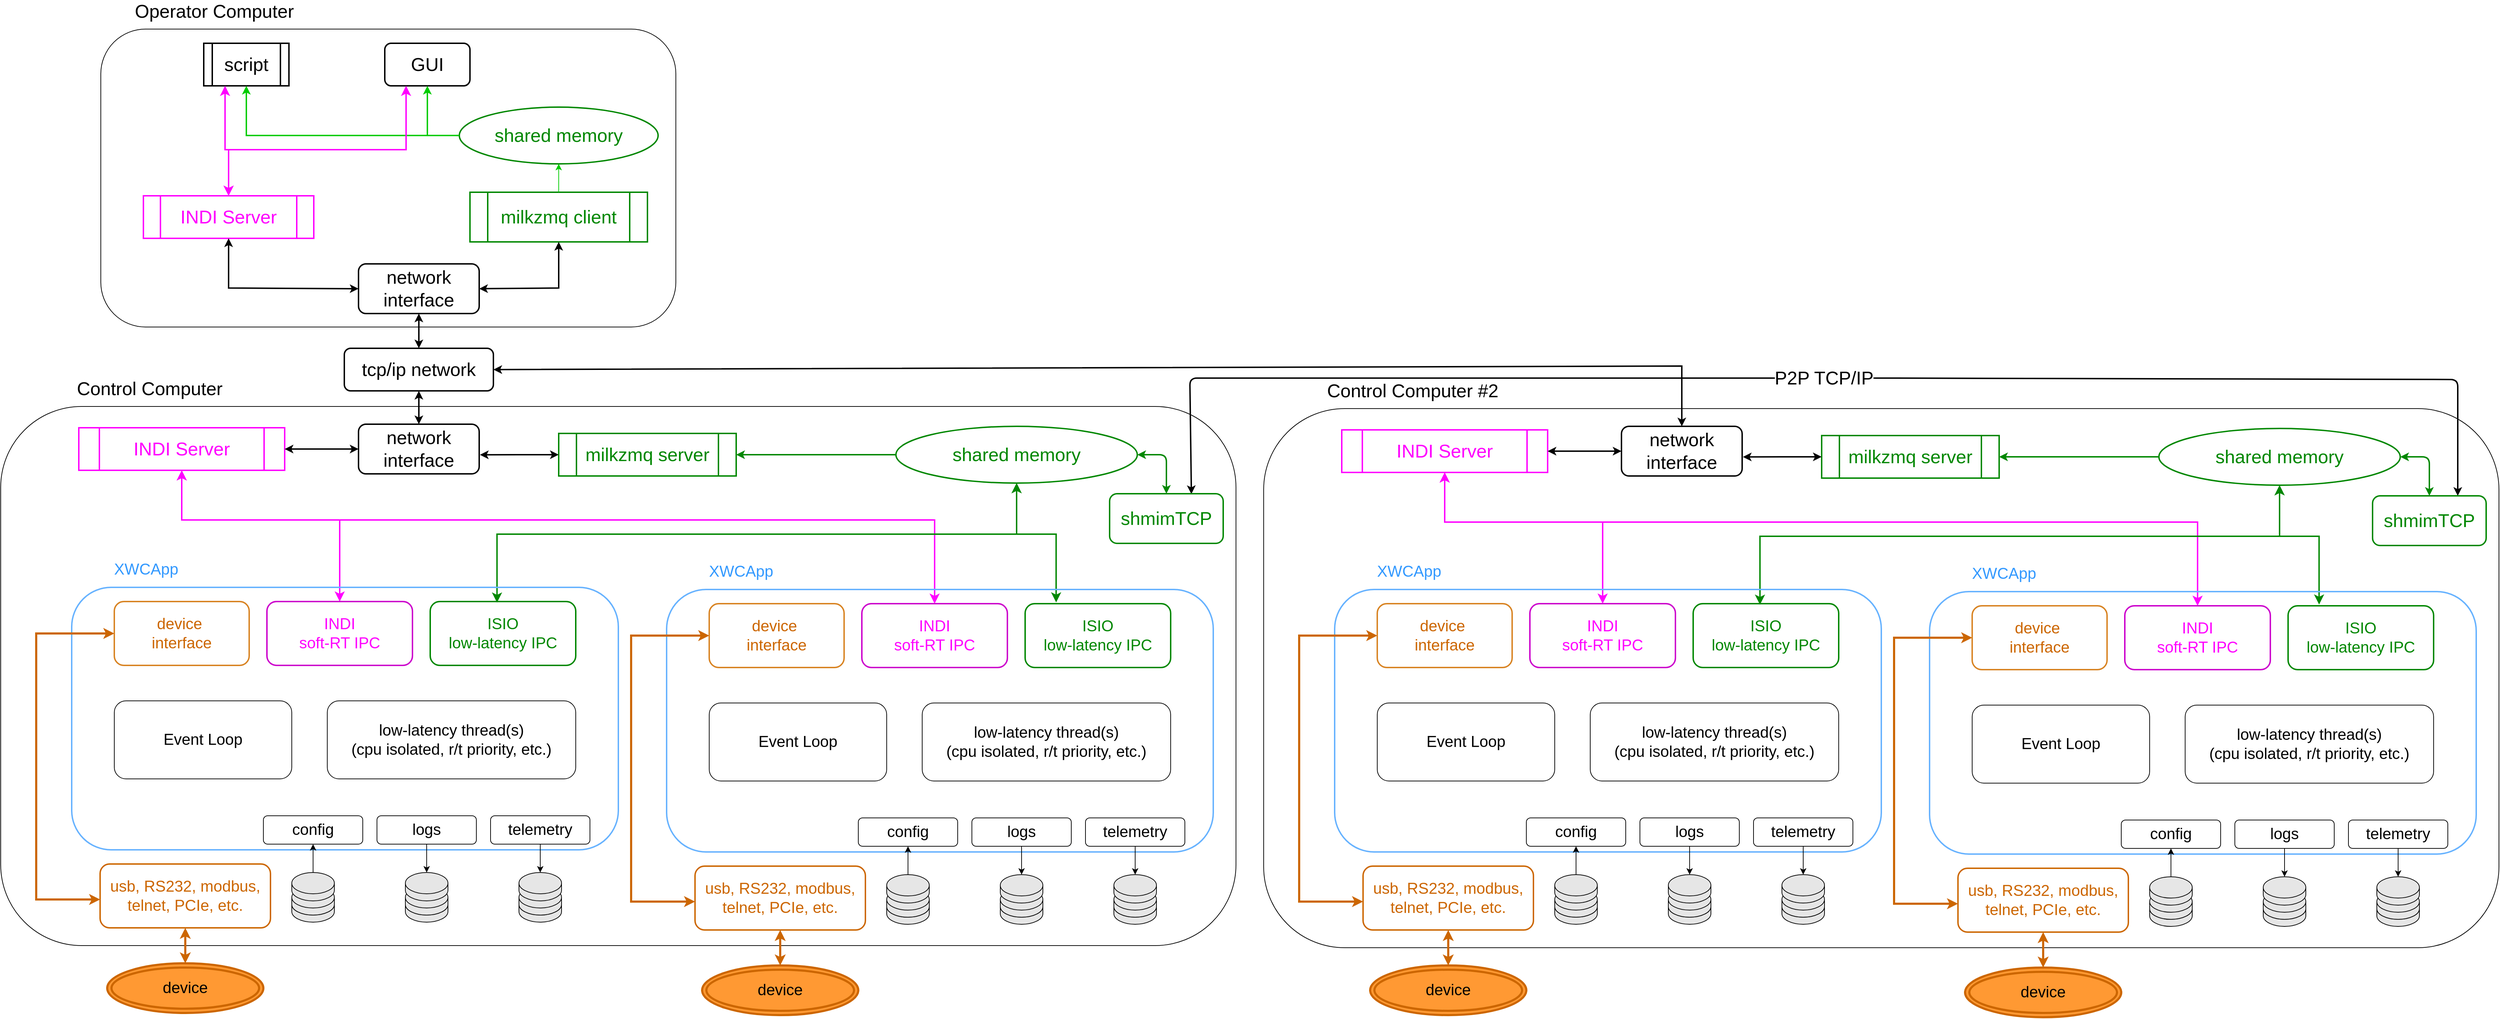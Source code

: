 <mxfile>
    <diagram name="Page-1" id="lV40iSaLGWkwq5J8a7qe">
        <mxGraphModel dx="2691" dy="2010" grid="0" gridSize="10" guides="1" tooltips="1" connect="1" arrows="1" fold="1" page="1" pageScale="1" pageWidth="850" pageHeight="1100" background="#ffffff" math="0" shadow="0">
            <root>
                <mxCell id="0"/>
                <mxCell id="1" parent="0"/>
                <mxCell id="HDgts2HRx_NMo5KgWnL6-86" value="" style="endArrow=classic;startArrow=classic;html=1;rounded=0;exitX=0.5;exitY=0;exitDx=0;exitDy=0;fontColor=#000000;fontSize=12;strokeColor=#000000;strokeWidth=2;" parent="1" source="HDgts2HRx_NMo5KgWnL6-82" target="HDgts2HRx_NMo5KgWnL6-74" edge="1">
                    <mxGeometry width="50" height="50" relative="1" as="geometry">
                        <mxPoint x="60" y="-40" as="sourcePoint"/>
                        <mxPoint x="110" y="-90" as="targetPoint"/>
                    </mxGeometry>
                </mxCell>
                <mxCell id="HDgts2HRx_NMo5KgWnL6-82" value="&lt;font style=&quot;font-size: 26px;&quot;&gt;tcp/ip network&lt;/font&gt;" style="rounded=1;whiteSpace=wrap;html=1;fillColor=none;strokeColor=#000000;fontColor=#000000;strokeWidth=2;" parent="1" vertex="1">
                    <mxGeometry x="-207" width="210" height="60" as="geometry"/>
                </mxCell>
                <mxCell id="75" value="&lt;font&gt;P2P TCP/IP&lt;/font&gt;" style="endArrow=classic;html=1;strokeColor=#000000;fontSize=26;fontColor=#000000;entryX=0.75;entryY=0;entryDx=0;entryDy=0;exitX=0.72;exitY=0.007;exitDx=0;exitDy=0;exitPerimeter=0;startArrow=classic;startFill=1;strokeWidth=2;labelBackgroundColor=#FFFFFF;" parent="1" source="70" target="176" edge="1">
                    <mxGeometry relative="1" as="geometry">
                        <mxPoint x="2429" y="132" as="sourcePoint"/>
                        <mxPoint x="2799" y="182" as="targetPoint"/>
                        <Array as="points">
                            <mxPoint x="984" y="42"/>
                            <mxPoint x="1969" y="42"/>
                            <mxPoint x="2770" y="44"/>
                        </Array>
                    </mxGeometry>
                </mxCell>
                <mxCell id="76" value="" style="edgeLabel;resizable=0;html=1;align=center;verticalAlign=middle;strokeColor=#008700;fontSize=26;fontColor=default;" parent="75" connectable="0" vertex="1">
                    <mxGeometry relative="1" as="geometry"/>
                </mxCell>
                <mxCell id="HDgts2HRx_NMo5KgWnL6-73" value="" style="rounded=1;whiteSpace=wrap;html=1;fillColor=none;strokeColor=#000000;" parent="1" vertex="1">
                    <mxGeometry x="-550" y="-450" width="810" height="420" as="geometry"/>
                </mxCell>
                <mxCell id="HDgts2HRx_NMo5KgWnL6-74" value="&lt;font style=&quot;font-size: 26px;&quot;&gt;network&lt;/font&gt;&lt;div&gt;&lt;font style=&quot;font-size: 26px;&quot;&gt;interface&lt;/font&gt;&lt;/div&gt;" style="rounded=1;whiteSpace=wrap;html=1;fillColor=none;strokeColor=#000000;fontColor=#000000;strokeWidth=2;" parent="1" vertex="1">
                    <mxGeometry x="-187" y="-119" width="170" height="70" as="geometry"/>
                </mxCell>
                <mxCell id="HDgts2HRx_NMo5KgWnL6-75" value="&lt;font color=&quot;#ff00ff&quot; style=&quot;font-size: 26px;&quot;&gt;INDI Server&lt;/font&gt;" style="shape=process;whiteSpace=wrap;html=1;backgroundOutline=1;strokeColor=#FF00FF;fillColor=none;strokeWidth=2;" parent="1" vertex="1">
                    <mxGeometry x="-490" y="-215" width="240" height="60" as="geometry"/>
                </mxCell>
                <mxCell id="HDgts2HRx_NMo5KgWnL6-77" value="&lt;font style=&quot;font-size: 26px;&quot; color=&quot;#008700&quot;&gt;milkzmq client&lt;/font&gt;" style="shape=process;whiteSpace=wrap;html=1;backgroundOutline=1;strokeColor=#008700;strokeWidth=2;fillColor=none;" parent="1" vertex="1">
                    <mxGeometry x="-30" y="-220" width="250" height="70" as="geometry"/>
                </mxCell>
                <mxCell id="HDgts2HRx_NMo5KgWnL6-79" value="&lt;font color=&quot;#008700&quot; style=&quot;font-size: 26px;&quot;&gt;shared memory&lt;/font&gt;" style="ellipse;whiteSpace=wrap;html=1;strokeWidth=2;strokeColor=#008700;fillColor=none;" parent="1" vertex="1">
                    <mxGeometry x="-45" y="-340" width="280" height="80" as="geometry"/>
                </mxCell>
                <mxCell id="HDgts2HRx_NMo5KgWnL6-80" value="&lt;font style=&quot;font-size: 26px;&quot;&gt;Operator Computer&lt;/font&gt;" style="text;html=1;align=center;verticalAlign=middle;whiteSpace=wrap;rounded=0;fontColor=#000000;" parent="1" vertex="1">
                    <mxGeometry x="-520" y="-490" width="260" height="30" as="geometry"/>
                </mxCell>
                <mxCell id="HDgts2HRx_NMo5KgWnL6-90" value="" style="endArrow=classic;startArrow=classic;html=1;rounded=0;exitX=1;exitY=0.5;exitDx=0;exitDy=0;entryX=0.5;entryY=1;entryDx=0;entryDy=0;strokeColor=#000000;strokeWidth=2;" parent="1" source="HDgts2HRx_NMo5KgWnL6-74" target="HDgts2HRx_NMo5KgWnL6-77" edge="1">
                    <mxGeometry width="50" height="50" relative="1" as="geometry">
                        <mxPoint x="-95" y="30" as="sourcePoint"/>
                        <mxPoint x="-95" y="-40" as="targetPoint"/>
                        <Array as="points">
                            <mxPoint x="95" y="-85"/>
                        </Array>
                    </mxGeometry>
                </mxCell>
                <mxCell id="HDgts2HRx_NMo5KgWnL6-91" value="" style="endArrow=classic;startArrow=classic;html=1;rounded=0;exitX=0;exitY=0.5;exitDx=0;exitDy=0;entryX=0.5;entryY=1;entryDx=0;entryDy=0;strokeColor=#000000;strokeWidth=2;" parent="1" source="HDgts2HRx_NMo5KgWnL6-74" target="HDgts2HRx_NMo5KgWnL6-75" edge="1">
                    <mxGeometry width="50" height="50" relative="1" as="geometry">
                        <mxPoint x="-10" y="-75" as="sourcePoint"/>
                        <mxPoint x="105" y="-140" as="targetPoint"/>
                        <Array as="points">
                            <mxPoint x="-370" y="-85"/>
                        </Array>
                    </mxGeometry>
                </mxCell>
                <mxCell id="HDgts2HRx_NMo5KgWnL6-92" value="" style="endArrow=classic;startArrow=none;html=1;rounded=0;entryX=0.5;entryY=1;entryDx=0;entryDy=0;strokeColor=#00CC00;startFill=0;" parent="1" source="HDgts2HRx_NMo5KgWnL6-77" target="HDgts2HRx_NMo5KgWnL6-79" edge="1">
                    <mxGeometry width="50" height="50" relative="1" as="geometry">
                        <mxPoint x="240" y="100" as="sourcePoint"/>
                        <mxPoint x="290" y="50" as="targetPoint"/>
                    </mxGeometry>
                </mxCell>
                <mxCell id="HDgts2HRx_NMo5KgWnL6-93" value="&lt;font style=&quot;font-size: 26px;&quot;&gt;GUI&lt;/font&gt;" style="rounded=1;whiteSpace=wrap;html=1;fillColor=none;strokeColor=#000000;fontColor=#000000;strokeWidth=2;" parent="1" vertex="1">
                    <mxGeometry x="-150" y="-430" width="120" height="60" as="geometry"/>
                </mxCell>
                <mxCell id="HDgts2HRx_NMo5KgWnL6-95" value="&lt;font style=&quot;font-size: 26px;&quot;&gt;script&lt;/font&gt;" style="shape=process;whiteSpace=wrap;html=1;backgroundOutline=1;fillColor=none;strokeColor=#000000;fontColor=#000000;strokeWidth=2;" parent="1" vertex="1">
                    <mxGeometry x="-405" y="-430" width="120" height="60" as="geometry"/>
                </mxCell>
                <mxCell id="HDgts2HRx_NMo5KgWnL6-96" value="" style="endArrow=classic;startArrow=none;html=1;rounded=0;entryX=0.5;entryY=1;entryDx=0;entryDy=0;strokeColor=#00CC00;startFill=0;exitX=0;exitY=0.5;exitDx=0;exitDy=0;fillColor=#008a00;strokeWidth=2;" parent="1" source="HDgts2HRx_NMo5KgWnL6-79" edge="1">
                    <mxGeometry width="50" height="50" relative="1" as="geometry">
                        <mxPoint x="-50" y="-300" as="sourcePoint"/>
                        <mxPoint x="-90" y="-370" as="targetPoint"/>
                        <Array as="points">
                            <mxPoint x="-90" y="-300"/>
                        </Array>
                    </mxGeometry>
                </mxCell>
                <mxCell id="HDgts2HRx_NMo5KgWnL6-97" value="" style="endArrow=classic;startArrow=none;html=1;rounded=0;entryX=0.5;entryY=1;entryDx=0;entryDy=0;strokeColor=#00CC00;startFill=0;exitX=0;exitY=0.5;exitDx=0;exitDy=0;strokeWidth=2;" parent="1" source="HDgts2HRx_NMo5KgWnL6-79" target="HDgts2HRx_NMo5KgWnL6-95" edge="1">
                    <mxGeometry width="50" height="50" relative="1" as="geometry">
                        <mxPoint x="-50" y="-300" as="sourcePoint"/>
                        <mxPoint x="-80" y="-360" as="targetPoint"/>
                        <Array as="points">
                            <mxPoint x="-345" y="-300"/>
                        </Array>
                    </mxGeometry>
                </mxCell>
                <mxCell id="HDgts2HRx_NMo5KgWnL6-98" value="" style="edgeStyle=elbowEdgeStyle;elbow=vertical;endArrow=classic;html=1;curved=0;rounded=0;endSize=8;startSize=8;entryX=0.25;entryY=1;entryDx=0;entryDy=0;strokeColor=#FF00FF;strokeWidth=2;startArrow=classic;startFill=1;exitX=0.5;exitY=0;exitDx=0;exitDy=0;" parent="1" source="HDgts2HRx_NMo5KgWnL6-75" target="HDgts2HRx_NMo5KgWnL6-95" edge="1">
                    <mxGeometry width="50" height="50" relative="1" as="geometry">
                        <mxPoint x="-133.5" y="-190" as="sourcePoint"/>
                        <mxPoint x="-346.5" y="-370" as="targetPoint"/>
                        <Array as="points">
                            <mxPoint x="-360" y="-280"/>
                        </Array>
                    </mxGeometry>
                </mxCell>
                <mxCell id="HDgts2HRx_NMo5KgWnL6-99" value="" style="edgeStyle=elbowEdgeStyle;elbow=vertical;endArrow=classic;html=1;curved=0;rounded=0;endSize=8;startSize=8;entryX=0.25;entryY=1;entryDx=0;entryDy=0;strokeColor=#FF00FF;strokeWidth=2;startArrow=classic;startFill=1;exitX=0.5;exitY=0;exitDx=0;exitDy=0;" parent="1" source="HDgts2HRx_NMo5KgWnL6-75" target="HDgts2HRx_NMo5KgWnL6-93" edge="1">
                    <mxGeometry width="50" height="50" relative="1" as="geometry">
                        <mxPoint x="-335" y="-205" as="sourcePoint"/>
                        <mxPoint x="-365" y="-360" as="targetPoint"/>
                        <Array as="points">
                            <mxPoint x="-230" y="-280"/>
                        </Array>
                    </mxGeometry>
                </mxCell>
                <mxCell id="161" value="" style="group" vertex="1" connectable="0" parent="1">
                    <mxGeometry x="-691" y="42" width="1740" height="898" as="geometry"/>
                </mxCell>
                <mxCell id="HDgts2HRx_NMo5KgWnL6-55" value="" style="rounded=1;whiteSpace=wrap;html=1;fillColor=none;strokeColor=#000000;" parent="161" vertex="1">
                    <mxGeometry y="40" width="1740" height="760" as="geometry"/>
                </mxCell>
                <mxCell id="HDgts2HRx_NMo5KgWnL6-56" value="&lt;font color=&quot;#008700&quot; style=&quot;font-size: 26px;&quot;&gt;shared memory&lt;/font&gt;" style="ellipse;whiteSpace=wrap;html=1;strokeWidth=2;strokeColor=#008700;fillColor=none;" parent="161" vertex="1">
                    <mxGeometry x="1261" y="68" width="340" height="80" as="geometry"/>
                </mxCell>
                <mxCell id="HDgts2HRx_NMo5KgWnL6-60" value="&lt;font color=&quot;#ff00ff&quot; style=&quot;font-size: 26px;&quot;&gt;INDI Server&lt;/font&gt;" style="shape=process;whiteSpace=wrap;html=1;backgroundOutline=1;strokeColor=#FF00FF;fillColor=none;strokeWidth=2;" parent="161" vertex="1">
                    <mxGeometry x="110" y="70" width="290" height="60" as="geometry"/>
                </mxCell>
                <mxCell id="HDgts2HRx_NMo5KgWnL6-62" value="" style="edgeStyle=elbowEdgeStyle;elbow=vertical;endArrow=classic;html=1;curved=0;rounded=0;endSize=8;startSize=8;entryX=0.5;entryY=1;entryDx=0;entryDy=0;strokeColor=#FF00FF;strokeWidth=2;startArrow=classic;startFill=1;exitX=0.5;exitY=0;exitDx=0;exitDy=0;" parent="161" source="138" target="HDgts2HRx_NMo5KgWnL6-60" edge="1">
                    <mxGeometry width="50" height="50" relative="1" as="geometry">
                        <mxPoint x="1307.5" y="300" as="sourcePoint"/>
                        <mxPoint x="1210" y="120" as="targetPoint"/>
                        <Array as="points">
                            <mxPoint x="1200" y="200"/>
                        </Array>
                    </mxGeometry>
                </mxCell>
                <mxCell id="HDgts2HRx_NMo5KgWnL6-65" style="edgeStyle=orthogonalEdgeStyle;rounded=0;orthogonalLoop=1;jettySize=auto;html=1;exitX=1;exitY=0.5;exitDx=0;exitDy=0;startArrow=classic;startFill=1;strokeColor=#008700;strokeWidth=2;endArrow=none;endFill=0;" parent="161" source="HDgts2HRx_NMo5KgWnL6-63" target="HDgts2HRx_NMo5KgWnL6-56" edge="1">
                    <mxGeometry relative="1" as="geometry"/>
                </mxCell>
                <mxCell id="HDgts2HRx_NMo5KgWnL6-63" value="&lt;font style=&quot;font-size: 26px;&quot; color=&quot;#008700&quot;&gt;milkzmq server&lt;/font&gt;" style="shape=process;whiteSpace=wrap;html=1;backgroundOutline=1;strokeColor=#008700;strokeWidth=2;fillColor=none;" parent="161" vertex="1">
                    <mxGeometry x="786" y="78" width="250" height="60" as="geometry"/>
                </mxCell>
                <mxCell id="HDgts2HRx_NMo5KgWnL6-67" value="&lt;font style=&quot;font-size: 26px;&quot;&gt;network interface&lt;/font&gt;" style="rounded=1;whiteSpace=wrap;html=1;fillColor=none;fontColor=#000000;strokeColor=#000000;strokeWidth=2;" parent="161" vertex="1">
                    <mxGeometry x="504" y="65" width="170" height="70" as="geometry"/>
                </mxCell>
                <mxCell id="HDgts2HRx_NMo5KgWnL6-68" style="edgeStyle=orthogonalEdgeStyle;rounded=0;orthogonalLoop=1;jettySize=auto;html=1;exitX=1;exitY=0.5;exitDx=0;exitDy=0;entryX=0;entryY=0.5;entryDx=0;entryDy=0;startArrow=classic;startFill=1;strokeWidth=2;strokeColor=#000000;" parent="161" source="HDgts2HRx_NMo5KgWnL6-60" target="HDgts2HRx_NMo5KgWnL6-67" edge="1">
                    <mxGeometry relative="1" as="geometry"/>
                </mxCell>
                <mxCell id="HDgts2HRx_NMo5KgWnL6-69" style="edgeStyle=orthogonalEdgeStyle;rounded=0;orthogonalLoop=1;jettySize=auto;html=1;exitX=0;exitY=0.5;exitDx=0;exitDy=0;entryX=1.006;entryY=0.617;entryDx=0;entryDy=0;entryPerimeter=0;startArrow=classic;startFill=1;strokeWidth=2;strokeColor=#000000;" parent="161" source="HDgts2HRx_NMo5KgWnL6-63" target="HDgts2HRx_NMo5KgWnL6-67" edge="1">
                    <mxGeometry relative="1" as="geometry"/>
                </mxCell>
                <mxCell id="HDgts2HRx_NMo5KgWnL6-61" value="" style="edgeStyle=elbowEdgeStyle;elbow=vertical;endArrow=classic;html=1;curved=0;rounded=0;endSize=8;startSize=8;entryX=0.5;entryY=1;entryDx=0;entryDy=0;strokeColor=#FF00FF;strokeWidth=2;startArrow=classic;startFill=1;exitX=0.5;exitY=0;exitDx=0;exitDy=0;" parent="161" target="HDgts2HRx_NMo5KgWnL6-60" edge="1" source="84">
                    <mxGeometry width="50" height="50" relative="1" as="geometry">
                        <mxPoint x="468" y="310" as="sourcePoint"/>
                        <mxPoint x="260" y="130" as="targetPoint"/>
                        <Array as="points">
                            <mxPoint x="420" y="200"/>
                        </Array>
                    </mxGeometry>
                </mxCell>
                <mxCell id="HDgts2HRx_NMo5KgWnL6-59" value="" style="edgeStyle=elbowEdgeStyle;elbow=vertical;endArrow=classic;html=1;curved=0;rounded=0;endSize=8;startSize=8;startArrow=classic;startFill=1;strokeColor=#008700;strokeWidth=2;exitX=0.213;exitY=-0.02;exitDx=0;exitDy=0;entryX=0.5;entryY=1;entryDx=0;entryDy=0;exitPerimeter=0;" parent="161" source="139" target="HDgts2HRx_NMo5KgWnL6-56" edge="1">
                    <mxGeometry width="50" height="50" relative="1" as="geometry">
                        <mxPoint x="1537.5" y="300" as="sourcePoint"/>
                        <mxPoint x="1390" y="130" as="targetPoint"/>
                        <Array as="points">
                            <mxPoint x="1560" y="220"/>
                        </Array>
                    </mxGeometry>
                </mxCell>
                <mxCell id="HDgts2HRx_NMo5KgWnL6-72" value="&lt;font style=&quot;font-size: 26px;&quot;&gt;Control Computer&lt;/font&gt;" style="text;html=1;align=center;verticalAlign=middle;whiteSpace=wrap;rounded=0;fontColor=#000000;" parent="161" vertex="1">
                    <mxGeometry x="80" width="260" height="30" as="geometry"/>
                </mxCell>
                <mxCell id="HDgts2HRx_NMo5KgWnL6-83" value="" style="endArrow=classic;startArrow=classic;html=1;rounded=0;exitX=0.5;exitY=0;exitDx=0;exitDy=0;entryX=0.5;entryY=1;entryDx=0;entryDy=0;strokeColor=#000000;strokeWidth=2;" parent="161" source="HDgts2HRx_NMo5KgWnL6-67" target="HDgts2HRx_NMo5KgWnL6-82" edge="1">
                    <mxGeometry width="50" height="50" relative="1" as="geometry">
                        <mxPoint x="750" y="-120" as="sourcePoint"/>
                        <mxPoint x="800" y="-170" as="targetPoint"/>
                    </mxGeometry>
                </mxCell>
                <mxCell id="70" value="&lt;font color=&quot;#008700&quot; style=&quot;font-size: 26px;&quot;&gt;shmimTCP&lt;/font&gt;" style="rounded=1;whiteSpace=wrap;html=1;strokeColor=#008700;fillColor=none;strokeWidth=2;" parent="161" vertex="1">
                    <mxGeometry x="1562" y="163" width="160" height="70" as="geometry"/>
                </mxCell>
                <mxCell id="72" value="" style="endArrow=classic;startArrow=classic;html=1;strokeColor=#008700;fontSize=26;fontColor=#008700;entryX=1;entryY=0.5;entryDx=0;entryDy=0;exitX=0.5;exitY=0;exitDx=0;exitDy=0;strokeWidth=2;" parent="161" source="70" target="HDgts2HRx_NMo5KgWnL6-56" edge="1">
                    <mxGeometry width="50" height="50" relative="1" as="geometry">
                        <mxPoint x="2210" y="340" as="sourcePoint"/>
                        <mxPoint x="2260" y="290" as="targetPoint"/>
                        <Array as="points">
                            <mxPoint x="1642" y="108"/>
                        </Array>
                    </mxGeometry>
                </mxCell>
                <mxCell id="HDgts2HRx_NMo5KgWnL6-58" value="" style="edgeStyle=elbowEdgeStyle;elbow=vertical;endArrow=classic;html=1;curved=0;rounded=0;endSize=8;startSize=8;startArrow=classic;startFill=1;strokeColor=#008700;strokeWidth=2;entryX=0.5;entryY=1;entryDx=0;entryDy=0;exitX=0.459;exitY=0.017;exitDx=0;exitDy=0;exitPerimeter=0;" parent="161" source="85" target="HDgts2HRx_NMo5KgWnL6-56" edge="1">
                    <mxGeometry width="50" height="50" relative="1" as="geometry">
                        <mxPoint x="697.5" y="300" as="sourcePoint"/>
                        <mxPoint x="990" y="90" as="targetPoint"/>
                        <Array as="points">
                            <mxPoint x="1160" y="220"/>
                        </Array>
                    </mxGeometry>
                </mxCell>
                <mxCell id="80" value="" style="group" vertex="1" connectable="0" parent="161">
                    <mxGeometry x="50" y="255" width="820" height="640" as="geometry"/>
                </mxCell>
                <mxCell id="81" value="" style="shape=cylinder3;whiteSpace=wrap;html=1;boundedLbl=1;backgroundOutline=1;size=15;container=0;fontSize=22;fillColor=#E6E6E6;strokeColor=#000000;fillStyle=solid;" vertex="1" parent="80">
                    <mxGeometry x="360" y="472" width="60" height="40" as="geometry"/>
                </mxCell>
                <mxCell id="82" value="" style="rounded=1;whiteSpace=wrap;html=1;strokeWidth=2;strokeColor=#66B2FF;container=0;fillColor=none;fontSize=22;" vertex="1" parent="80">
                    <mxGeometry x="50" y="40" width="770" height="370" as="geometry"/>
                </mxCell>
                <mxCell id="83" value="&lt;font color=&quot;#cc6600&quot; style=&quot;font-size: 22px;&quot;&gt;device&amp;nbsp;&lt;/font&gt;&lt;div style=&quot;font-size: 22px;&quot;&gt;&lt;font color=&quot;#cc6600&quot; style=&quot;font-size: 22px;&quot;&gt;interface&lt;/font&gt;&lt;/div&gt;" style="rounded=1;whiteSpace=wrap;html=1;strokeColor=#d88322;strokeWidth=2;container=0;fontSize=22;fillColor=none;" vertex="1" parent="80">
                    <mxGeometry x="110" y="60" width="190" height="90" as="geometry"/>
                </mxCell>
                <mxCell id="84" value="&lt;span style=&quot;font-size: 22px;&quot;&gt;&lt;font color=&quot;#ff00ff&quot; style=&quot;font-size: 22px;&quot;&gt;INDI&lt;/font&gt;&lt;/span&gt;&lt;div style=&quot;font-size: 22px;&quot;&gt;&lt;span style=&quot;font-size: 22px;&quot;&gt;&lt;font color=&quot;#ff00ff&quot; style=&quot;font-size: 22px;&quot;&gt;soft-RT IPC&lt;/font&gt;&lt;/span&gt;&lt;/div&gt;" style="rounded=1;whiteSpace=wrap;html=1;strokeColor=#CC00CC;strokeWidth=2;container=0;fontSize=22;fillColor=none;" vertex="1" parent="80">
                    <mxGeometry x="325" y="60" width="205" height="90" as="geometry"/>
                </mxCell>
                <mxCell id="85" value="&lt;span style=&quot;font-size: 22px;&quot;&gt;&lt;font style=&quot;font-size: 22px;&quot;&gt;ISIO&lt;/font&gt;&lt;/span&gt;&lt;div style=&quot;font-size: 22px;&quot;&gt;&lt;span style=&quot;font-size: 22px;&quot;&gt;&lt;font style=&quot;font-size: 22px;&quot;&gt;low-latency IPC&lt;/font&gt;&lt;/span&gt;&lt;/div&gt;" style="rounded=1;whiteSpace=wrap;html=1;strokeColor=#008700;strokeWidth=2;container=0;fontSize=22;fillColor=none;fontColor=#008700;" vertex="1" parent="80">
                    <mxGeometry x="555" y="60" width="205" height="90" as="geometry"/>
                </mxCell>
                <mxCell id="86" value="&lt;font style=&quot;font-size: 22px;&quot;&gt;Event Loop&lt;/font&gt;" style="rounded=1;whiteSpace=wrap;html=1;container=0;fontSize=22;fillColor=none;fontColor=#000000;strokeColor=#000000;" vertex="1" parent="80">
                    <mxGeometry x="110" y="200" width="250" height="110" as="geometry"/>
                </mxCell>
                <mxCell id="87" value="&lt;font style=&quot;font-size: 22px;&quot;&gt;low-latency thread(s)&lt;/font&gt;&lt;div style=&quot;font-size: 22px;&quot;&gt;&lt;font style=&quot;font-size: 22px;&quot;&gt;(cpu isolated, r/t priority, etc.)&lt;/font&gt;&lt;/div&gt;" style="rounded=1;whiteSpace=wrap;html=1;container=0;fontSize=22;fillColor=none;fontColor=#000000;strokeColor=#000000;" vertex="1" parent="80">
                    <mxGeometry x="410" y="200" width="350" height="110" as="geometry"/>
                </mxCell>
                <mxCell id="88" value="&lt;font style=&quot;font-size: 22px;&quot;&gt;usb, RS232, modbus, telnet, PCIe, etc.&lt;/font&gt;" style="rounded=1;whiteSpace=wrap;html=1;strokeColor=#CC6600;strokeWidth=2;fontColor=#CC6600;container=0;fontSize=22;fillColor=none;" vertex="1" parent="80">
                    <mxGeometry x="90" y="430" width="240" height="90" as="geometry"/>
                </mxCell>
                <mxCell id="89" value="" style="endArrow=classic;startArrow=classic;html=1;rounded=0;entryX=0;entryY=0.5;entryDx=0;entryDy=0;strokeColor=#CC6600;strokeWidth=3;fontSize=22;" edge="1" parent="80" target="83">
                    <mxGeometry width="50" height="50" relative="1" as="geometry">
                        <mxPoint x="90" y="480" as="sourcePoint"/>
                        <mxPoint x="510" y="120" as="targetPoint"/>
                        <Array as="points">
                            <mxPoint y="480"/>
                            <mxPoint y="105"/>
                        </Array>
                    </mxGeometry>
                </mxCell>
                <mxCell id="90" value="&lt;font style=&quot;font-size: 22px;&quot;&gt;config&lt;/font&gt;" style="rounded=1;whiteSpace=wrap;html=1;container=0;fontSize=22;fillColor=none;strokeColor=#000000;fontColor=#000000;" vertex="1" parent="80">
                    <mxGeometry x="320" y="362" width="140" height="40" as="geometry"/>
                </mxCell>
                <mxCell id="91" value="logs" style="rounded=1;whiteSpace=wrap;html=1;container=0;fontSize=22;fillColor=none;strokeColor=#000000;fontColor=#000000;" vertex="1" parent="80">
                    <mxGeometry x="480" y="362" width="140" height="40" as="geometry"/>
                </mxCell>
                <mxCell id="92" value="&lt;span style=&quot;font-size: 22px;&quot;&gt;telemetry&lt;/span&gt;" style="rounded=1;whiteSpace=wrap;html=1;container=0;fontSize=22;fillColor=none;strokeColor=#000000;fontColor=#000000;" vertex="1" parent="80">
                    <mxGeometry x="640" y="362" width="140" height="40" as="geometry"/>
                </mxCell>
                <mxCell id="93" value="" style="shape=cylinder3;whiteSpace=wrap;html=1;boundedLbl=1;backgroundOutline=1;size=15;container=0;fontSize=22;fillColor=#E6E6E6;strokeColor=#000000;fillStyle=solid;" vertex="1" parent="80">
                    <mxGeometry x="360" y="462" width="60" height="40" as="geometry"/>
                </mxCell>
                <mxCell id="94" value="" style="shape=cylinder3;whiteSpace=wrap;html=1;boundedLbl=1;backgroundOutline=1;size=15;container=0;fontSize=22;fillColor=#E6E6E6;strokeColor=#000000;fillStyle=solid;" vertex="1" parent="80">
                    <mxGeometry x="360" y="442" width="60" height="40" as="geometry"/>
                </mxCell>
                <mxCell id="95" value="" style="shape=cylinder3;whiteSpace=wrap;html=1;boundedLbl=1;backgroundOutline=1;size=15;container=0;fontSize=22;fillColor=#E6E6E6;strokeColor=#000000;fillStyle=solid;" vertex="1" parent="80">
                    <mxGeometry x="520" y="472" width="60" height="40" as="geometry"/>
                </mxCell>
                <mxCell id="96" value="" style="shape=cylinder3;whiteSpace=wrap;html=1;boundedLbl=1;backgroundOutline=1;size=15;container=0;fontSize=22;fillColor=#E6E6E6;strokeColor=#000000;fillStyle=solid;" vertex="1" parent="80">
                    <mxGeometry x="520" y="462" width="60" height="40" as="geometry"/>
                </mxCell>
                <mxCell id="97" value="" style="shape=cylinder3;whiteSpace=wrap;html=1;boundedLbl=1;backgroundOutline=1;size=15;container=0;fontSize=22;fillColor=#E6E6E6;strokeColor=#000000;fillStyle=solid;" vertex="1" parent="80">
                    <mxGeometry x="680" y="472" width="60" height="40" as="geometry"/>
                </mxCell>
                <mxCell id="98" value="" style="shape=cylinder3;whiteSpace=wrap;html=1;boundedLbl=1;backgroundOutline=1;size=15;container=0;fontSize=22;fillColor=#E6E6E6;strokeColor=#000000;fillStyle=solid;" vertex="1" parent="80">
                    <mxGeometry x="680" y="462" width="60" height="40" as="geometry"/>
                </mxCell>
                <mxCell id="99" value="" style="shape=cylinder3;whiteSpace=wrap;html=1;boundedLbl=1;backgroundOutline=1;size=15;container=0;fontSize=22;fillColor=#E6E6E6;strokeColor=#000000;fillStyle=solid;" vertex="1" parent="80">
                    <mxGeometry x="680" y="442" width="60" height="40" as="geometry"/>
                </mxCell>
                <mxCell id="100" value="" style="endArrow=classic;html=1;rounded=0;exitX=0.5;exitY=0;exitDx=0;exitDy=0;exitPerimeter=0;entryX=0.5;entryY=1;entryDx=0;entryDy=0;fontSize=22;strokeColor=#000000;" edge="1" parent="80" source="94" target="90">
                    <mxGeometry width="50" height="50" relative="1" as="geometry">
                        <mxPoint x="680" y="122" as="sourcePoint"/>
                        <mxPoint x="730" y="72" as="targetPoint"/>
                    </mxGeometry>
                </mxCell>
                <mxCell id="101" value="" style="endArrow=classic;html=1;rounded=0;exitX=0.5;exitY=1;exitDx=0;exitDy=0;entryX=0.5;entryY=0;entryDx=0;entryDy=0;entryPerimeter=0;fontSize=22;strokeColor=#000000;" edge="1" parent="80" source="91">
                    <mxGeometry width="50" height="50" relative="1" as="geometry">
                        <mxPoint x="400" y="452" as="sourcePoint"/>
                        <mxPoint x="550" y="442" as="targetPoint"/>
                    </mxGeometry>
                </mxCell>
                <mxCell id="102" value="" style="endArrow=classic;html=1;rounded=0;exitX=0.5;exitY=1;exitDx=0;exitDy=0;entryX=0.5;entryY=0;entryDx=0;entryDy=0;entryPerimeter=0;fontSize=22;strokeColor=#000000;" edge="1" parent="80" source="92" target="99">
                    <mxGeometry width="50" height="50" relative="1" as="geometry">
                        <mxPoint x="680" y="122" as="sourcePoint"/>
                        <mxPoint x="710" y="432" as="targetPoint"/>
                    </mxGeometry>
                </mxCell>
                <mxCell id="103" value="XWCApp" style="text;html=1;align=center;verticalAlign=middle;whiteSpace=wrap;rounded=0;fontSize=22;fontColor=#3399FF;container=0;" vertex="1" parent="80">
                    <mxGeometry x="100" width="110" height="30" as="geometry"/>
                </mxCell>
                <mxCell id="104" value="" style="shape=cylinder3;whiteSpace=wrap;html=1;boundedLbl=1;backgroundOutline=1;size=15;container=0;fontSize=22;fillColor=#E6E6E6;strokeColor=#000000;fillStyle=solid;" vertex="1" parent="80">
                    <mxGeometry x="520" y="442" width="60" height="40" as="geometry"/>
                </mxCell>
                <mxCell id="105" value="device" style="ellipse;shape=doubleEllipse;whiteSpace=wrap;html=1;fillColor=#FF9933;fillStyle=solid;fontSize=22;fontColor=#000000;strokeWidth=3;strokeColor=#CC6600;" vertex="1" parent="80">
                    <mxGeometry x="100" y="570" width="220" height="70" as="geometry"/>
                </mxCell>
                <mxCell id="106" value="" style="endArrow=classic;startArrow=classic;html=1;rounded=0;entryX=0.5;entryY=1;entryDx=0;entryDy=0;fontColor=#000000;strokeColor=#CC6600;strokeWidth=3;labelBackgroundColor=none;fontSize=22;exitX=0.5;exitY=0;exitDx=0;exitDy=0;" edge="1" parent="80" source="105" target="88">
                    <mxGeometry width="50" height="50" relative="1" as="geometry">
                        <mxPoint x="270" y="560" as="sourcePoint"/>
                        <mxPoint x="510" y="120" as="targetPoint"/>
                    </mxGeometry>
                </mxCell>
                <mxCell id="134" value="" style="group" vertex="1" connectable="0" parent="161">
                    <mxGeometry x="888" y="258" width="820" height="640" as="geometry"/>
                </mxCell>
                <mxCell id="135" value="" style="shape=cylinder3;whiteSpace=wrap;html=1;boundedLbl=1;backgroundOutline=1;size=15;container=0;fontSize=22;fillColor=#E6E6E6;strokeColor=#000000;fillStyle=solid;" vertex="1" parent="134">
                    <mxGeometry x="360" y="472" width="60" height="40" as="geometry"/>
                </mxCell>
                <mxCell id="136" value="" style="rounded=1;whiteSpace=wrap;html=1;strokeWidth=2;strokeColor=#66B2FF;container=0;fillColor=none;fontSize=22;" vertex="1" parent="134">
                    <mxGeometry x="50" y="40" width="770" height="370" as="geometry"/>
                </mxCell>
                <mxCell id="137" value="&lt;font color=&quot;#cc6600&quot; style=&quot;font-size: 22px;&quot;&gt;device&amp;nbsp;&lt;/font&gt;&lt;div style=&quot;font-size: 22px;&quot;&gt;&lt;font color=&quot;#cc6600&quot; style=&quot;font-size: 22px;&quot;&gt;interface&lt;/font&gt;&lt;/div&gt;" style="rounded=1;whiteSpace=wrap;html=1;strokeColor=#d88322;strokeWidth=2;container=0;fontSize=22;fillColor=none;" vertex="1" parent="134">
                    <mxGeometry x="110" y="60" width="190" height="90" as="geometry"/>
                </mxCell>
                <mxCell id="138" value="&lt;span style=&quot;font-size: 22px;&quot;&gt;&lt;font color=&quot;#ff00ff&quot; style=&quot;font-size: 22px;&quot;&gt;INDI&lt;/font&gt;&lt;/span&gt;&lt;div style=&quot;font-size: 22px;&quot;&gt;&lt;span style=&quot;font-size: 22px;&quot;&gt;&lt;font color=&quot;#ff00ff&quot; style=&quot;font-size: 22px;&quot;&gt;soft-RT IPC&lt;/font&gt;&lt;/span&gt;&lt;/div&gt;" style="rounded=1;whiteSpace=wrap;html=1;strokeColor=#CC00CC;strokeWidth=2;container=0;fontSize=22;fillColor=none;" vertex="1" parent="134">
                    <mxGeometry x="325" y="60" width="205" height="90" as="geometry"/>
                </mxCell>
                <mxCell id="139" value="&lt;span style=&quot;font-size: 22px;&quot;&gt;&lt;font style=&quot;font-size: 22px;&quot;&gt;ISIO&lt;/font&gt;&lt;/span&gt;&lt;div style=&quot;font-size: 22px;&quot;&gt;&lt;span style=&quot;font-size: 22px;&quot;&gt;&lt;font style=&quot;font-size: 22px;&quot;&gt;low-latency IPC&lt;/font&gt;&lt;/span&gt;&lt;/div&gt;" style="rounded=1;whiteSpace=wrap;html=1;strokeColor=#008700;strokeWidth=2;container=0;fontSize=22;fillColor=none;fontColor=#008700;" vertex="1" parent="134">
                    <mxGeometry x="555" y="60" width="205" height="90" as="geometry"/>
                </mxCell>
                <mxCell id="140" value="&lt;font style=&quot;font-size: 22px;&quot;&gt;Event Loop&lt;/font&gt;" style="rounded=1;whiteSpace=wrap;html=1;container=0;fontSize=22;fillColor=none;fontColor=#000000;strokeColor=#000000;" vertex="1" parent="134">
                    <mxGeometry x="110" y="200" width="250" height="110" as="geometry"/>
                </mxCell>
                <mxCell id="141" value="&lt;font style=&quot;font-size: 22px;&quot;&gt;low-latency thread(s)&lt;/font&gt;&lt;div style=&quot;font-size: 22px;&quot;&gt;&lt;font style=&quot;font-size: 22px;&quot;&gt;(cpu isolated, r/t priority, etc.)&lt;/font&gt;&lt;/div&gt;" style="rounded=1;whiteSpace=wrap;html=1;container=0;fontSize=22;fillColor=none;fontColor=#000000;strokeColor=#000000;" vertex="1" parent="134">
                    <mxGeometry x="410" y="200" width="350" height="110" as="geometry"/>
                </mxCell>
                <mxCell id="142" value="&lt;font style=&quot;font-size: 22px;&quot;&gt;usb, RS232, modbus, telnet, PCIe, etc.&lt;/font&gt;" style="rounded=1;whiteSpace=wrap;html=1;strokeColor=#CC6600;strokeWidth=2;fontColor=#CC6600;container=0;fontSize=22;fillColor=none;" vertex="1" parent="134">
                    <mxGeometry x="90" y="430" width="240" height="90" as="geometry"/>
                </mxCell>
                <mxCell id="143" value="" style="endArrow=classic;startArrow=classic;html=1;rounded=0;entryX=0;entryY=0.5;entryDx=0;entryDy=0;strokeColor=#CC6600;strokeWidth=3;fontSize=22;" edge="1" parent="134" target="137">
                    <mxGeometry width="50" height="50" relative="1" as="geometry">
                        <mxPoint x="90" y="480" as="sourcePoint"/>
                        <mxPoint x="510" y="120" as="targetPoint"/>
                        <Array as="points">
                            <mxPoint y="480"/>
                            <mxPoint y="105"/>
                        </Array>
                    </mxGeometry>
                </mxCell>
                <mxCell id="144" value="&lt;font style=&quot;font-size: 22px;&quot;&gt;config&lt;/font&gt;" style="rounded=1;whiteSpace=wrap;html=1;container=0;fontSize=22;fillColor=none;strokeColor=#000000;fontColor=#000000;" vertex="1" parent="134">
                    <mxGeometry x="320" y="362" width="140" height="40" as="geometry"/>
                </mxCell>
                <mxCell id="145" value="logs" style="rounded=1;whiteSpace=wrap;html=1;container=0;fontSize=22;fillColor=none;strokeColor=#000000;fontColor=#000000;" vertex="1" parent="134">
                    <mxGeometry x="480" y="362" width="140" height="40" as="geometry"/>
                </mxCell>
                <mxCell id="146" value="&lt;span style=&quot;font-size: 22px;&quot;&gt;telemetry&lt;/span&gt;" style="rounded=1;whiteSpace=wrap;html=1;container=0;fontSize=22;fillColor=none;strokeColor=#000000;fontColor=#000000;" vertex="1" parent="134">
                    <mxGeometry x="640" y="362" width="140" height="40" as="geometry"/>
                </mxCell>
                <mxCell id="147" value="" style="shape=cylinder3;whiteSpace=wrap;html=1;boundedLbl=1;backgroundOutline=1;size=15;container=0;fontSize=22;fillColor=#E6E6E6;strokeColor=#000000;fillStyle=solid;" vertex="1" parent="134">
                    <mxGeometry x="360" y="462" width="60" height="40" as="geometry"/>
                </mxCell>
                <mxCell id="148" value="" style="shape=cylinder3;whiteSpace=wrap;html=1;boundedLbl=1;backgroundOutline=1;size=15;container=0;fontSize=22;fillColor=#E6E6E6;strokeColor=#000000;fillStyle=solid;" vertex="1" parent="134">
                    <mxGeometry x="360" y="442" width="60" height="40" as="geometry"/>
                </mxCell>
                <mxCell id="149" value="" style="shape=cylinder3;whiteSpace=wrap;html=1;boundedLbl=1;backgroundOutline=1;size=15;container=0;fontSize=22;fillColor=#E6E6E6;strokeColor=#000000;fillStyle=solid;" vertex="1" parent="134">
                    <mxGeometry x="520" y="472" width="60" height="40" as="geometry"/>
                </mxCell>
                <mxCell id="150" value="" style="shape=cylinder3;whiteSpace=wrap;html=1;boundedLbl=1;backgroundOutline=1;size=15;container=0;fontSize=22;fillColor=#E6E6E6;strokeColor=#000000;fillStyle=solid;" vertex="1" parent="134">
                    <mxGeometry x="520" y="462" width="60" height="40" as="geometry"/>
                </mxCell>
                <mxCell id="151" value="" style="shape=cylinder3;whiteSpace=wrap;html=1;boundedLbl=1;backgroundOutline=1;size=15;container=0;fontSize=22;fillColor=#E6E6E6;strokeColor=#000000;fillStyle=solid;" vertex="1" parent="134">
                    <mxGeometry x="680" y="472" width="60" height="40" as="geometry"/>
                </mxCell>
                <mxCell id="152" value="" style="shape=cylinder3;whiteSpace=wrap;html=1;boundedLbl=1;backgroundOutline=1;size=15;container=0;fontSize=22;fillColor=#E6E6E6;strokeColor=#000000;fillStyle=solid;" vertex="1" parent="134">
                    <mxGeometry x="680" y="462" width="60" height="40" as="geometry"/>
                </mxCell>
                <mxCell id="153" value="" style="shape=cylinder3;whiteSpace=wrap;html=1;boundedLbl=1;backgroundOutline=1;size=15;container=0;fontSize=22;fillColor=#E6E6E6;strokeColor=#000000;fillStyle=solid;" vertex="1" parent="134">
                    <mxGeometry x="680" y="442" width="60" height="40" as="geometry"/>
                </mxCell>
                <mxCell id="154" value="" style="endArrow=classic;html=1;rounded=0;exitX=0.5;exitY=0;exitDx=0;exitDy=0;exitPerimeter=0;entryX=0.5;entryY=1;entryDx=0;entryDy=0;fontSize=22;strokeColor=#000000;" edge="1" parent="134" source="148" target="144">
                    <mxGeometry width="50" height="50" relative="1" as="geometry">
                        <mxPoint x="680" y="122" as="sourcePoint"/>
                        <mxPoint x="730" y="72" as="targetPoint"/>
                    </mxGeometry>
                </mxCell>
                <mxCell id="155" value="" style="endArrow=classic;html=1;rounded=0;exitX=0.5;exitY=1;exitDx=0;exitDy=0;entryX=0.5;entryY=0;entryDx=0;entryDy=0;entryPerimeter=0;fontSize=22;strokeColor=#000000;" edge="1" parent="134" source="145">
                    <mxGeometry width="50" height="50" relative="1" as="geometry">
                        <mxPoint x="400" y="452" as="sourcePoint"/>
                        <mxPoint x="550" y="442" as="targetPoint"/>
                    </mxGeometry>
                </mxCell>
                <mxCell id="156" value="" style="endArrow=classic;html=1;rounded=0;exitX=0.5;exitY=1;exitDx=0;exitDy=0;entryX=0.5;entryY=0;entryDx=0;entryDy=0;entryPerimeter=0;fontSize=22;strokeColor=#000000;" edge="1" parent="134" source="146" target="153">
                    <mxGeometry width="50" height="50" relative="1" as="geometry">
                        <mxPoint x="680" y="122" as="sourcePoint"/>
                        <mxPoint x="710" y="432" as="targetPoint"/>
                    </mxGeometry>
                </mxCell>
                <mxCell id="157" value="XWCApp" style="text;html=1;align=center;verticalAlign=middle;whiteSpace=wrap;rounded=0;fontSize=22;fontColor=#3399FF;container=0;" vertex="1" parent="134">
                    <mxGeometry x="100" width="110" height="30" as="geometry"/>
                </mxCell>
                <mxCell id="158" value="" style="shape=cylinder3;whiteSpace=wrap;html=1;boundedLbl=1;backgroundOutline=1;size=15;container=0;fontSize=22;fillColor=#E6E6E6;strokeColor=#000000;fillStyle=solid;" vertex="1" parent="134">
                    <mxGeometry x="520" y="442" width="60" height="40" as="geometry"/>
                </mxCell>
                <mxCell id="159" value="device" style="ellipse;shape=doubleEllipse;whiteSpace=wrap;html=1;fillColor=#FF9933;fillStyle=solid;fontSize=22;fontColor=#000000;strokeWidth=3;strokeColor=#CC6600;" vertex="1" parent="134">
                    <mxGeometry x="100" y="570" width="220" height="70" as="geometry"/>
                </mxCell>
                <mxCell id="160" value="" style="endArrow=classic;startArrow=classic;html=1;rounded=0;entryX=0.5;entryY=1;entryDx=0;entryDy=0;fontColor=#000000;strokeColor=#CC6600;strokeWidth=3;labelBackgroundColor=none;fontSize=22;exitX=0.5;exitY=0;exitDx=0;exitDy=0;" edge="1" parent="134" source="159" target="142">
                    <mxGeometry width="50" height="50" relative="1" as="geometry">
                        <mxPoint x="270" y="560" as="sourcePoint"/>
                        <mxPoint x="510" y="120" as="targetPoint"/>
                    </mxGeometry>
                </mxCell>
                <mxCell id="162" value="" style="group" vertex="1" connectable="0" parent="1">
                    <mxGeometry x="1088" y="45" width="1740" height="898" as="geometry"/>
                </mxCell>
                <mxCell id="163" value="" style="rounded=1;whiteSpace=wrap;html=1;fillColor=none;strokeColor=#000000;" vertex="1" parent="162">
                    <mxGeometry y="40" width="1740" height="760" as="geometry"/>
                </mxCell>
                <mxCell id="164" value="&lt;font color=&quot;#008700&quot; style=&quot;font-size: 26px;&quot;&gt;shared memory&lt;/font&gt;" style="ellipse;whiteSpace=wrap;html=1;strokeWidth=2;strokeColor=#008700;fillColor=none;" vertex="1" parent="162">
                    <mxGeometry x="1261" y="68" width="340" height="80" as="geometry"/>
                </mxCell>
                <mxCell id="165" value="&lt;font color=&quot;#ff00ff&quot; style=&quot;font-size: 26px;&quot;&gt;INDI Server&lt;/font&gt;" style="shape=process;whiteSpace=wrap;html=1;backgroundOutline=1;strokeColor=#FF00FF;fillColor=none;strokeWidth=2;" vertex="1" parent="162">
                    <mxGeometry x="110" y="70" width="290" height="60" as="geometry"/>
                </mxCell>
                <mxCell id="166" value="" style="edgeStyle=elbowEdgeStyle;elbow=vertical;endArrow=classic;html=1;curved=0;rounded=0;endSize=8;startSize=8;entryX=0.5;entryY=1;entryDx=0;entryDy=0;strokeColor=#FF00FF;strokeWidth=2;startArrow=classic;startFill=1;exitX=0.5;exitY=0;exitDx=0;exitDy=0;" edge="1" parent="162" source="210" target="165">
                    <mxGeometry width="50" height="50" relative="1" as="geometry">
                        <mxPoint x="1307.5" y="300" as="sourcePoint"/>
                        <mxPoint x="1210" y="120" as="targetPoint"/>
                        <Array as="points">
                            <mxPoint x="1200" y="200"/>
                        </Array>
                    </mxGeometry>
                </mxCell>
                <mxCell id="167" style="edgeStyle=orthogonalEdgeStyle;rounded=0;orthogonalLoop=1;jettySize=auto;html=1;exitX=1;exitY=0.5;exitDx=0;exitDy=0;startArrow=classic;startFill=1;strokeColor=#008700;strokeWidth=2;endArrow=none;endFill=0;" edge="1" parent="162" source="168" target="164">
                    <mxGeometry relative="1" as="geometry"/>
                </mxCell>
                <mxCell id="168" value="&lt;font style=&quot;font-size: 26px;&quot; color=&quot;#008700&quot;&gt;milkzmq server&lt;/font&gt;" style="shape=process;whiteSpace=wrap;html=1;backgroundOutline=1;strokeColor=#008700;strokeWidth=2;fillColor=none;" vertex="1" parent="162">
                    <mxGeometry x="786" y="78" width="250" height="60" as="geometry"/>
                </mxCell>
                <mxCell id="169" value="&lt;font style=&quot;font-size: 26px;&quot;&gt;network interface&lt;/font&gt;" style="rounded=1;whiteSpace=wrap;html=1;fillColor=none;fontColor=#000000;strokeColor=#000000;strokeWidth=2;" vertex="1" parent="162">
                    <mxGeometry x="504" y="65" width="170" height="70" as="geometry"/>
                </mxCell>
                <mxCell id="170" style="edgeStyle=orthogonalEdgeStyle;rounded=0;orthogonalLoop=1;jettySize=auto;html=1;exitX=1;exitY=0.5;exitDx=0;exitDy=0;entryX=0;entryY=0.5;entryDx=0;entryDy=0;startArrow=classic;startFill=1;strokeWidth=2;strokeColor=#000000;" edge="1" parent="162" source="165" target="169">
                    <mxGeometry relative="1" as="geometry"/>
                </mxCell>
                <mxCell id="171" style="edgeStyle=orthogonalEdgeStyle;rounded=0;orthogonalLoop=1;jettySize=auto;html=1;exitX=0;exitY=0.5;exitDx=0;exitDy=0;entryX=1.006;entryY=0.617;entryDx=0;entryDy=0;entryPerimeter=0;startArrow=classic;startFill=1;strokeWidth=2;strokeColor=#000000;" edge="1" parent="162" source="168" target="169">
                    <mxGeometry relative="1" as="geometry"/>
                </mxCell>
                <mxCell id="172" value="" style="edgeStyle=elbowEdgeStyle;elbow=vertical;endArrow=classic;html=1;curved=0;rounded=0;endSize=8;startSize=8;entryX=0.5;entryY=1;entryDx=0;entryDy=0;strokeColor=#FF00FF;strokeWidth=2;startArrow=classic;startFill=1;exitX=0.5;exitY=0;exitDx=0;exitDy=0;" edge="1" parent="162" source="183" target="165">
                    <mxGeometry width="50" height="50" relative="1" as="geometry">
                        <mxPoint x="468" y="310" as="sourcePoint"/>
                        <mxPoint x="260" y="130" as="targetPoint"/>
                        <Array as="points">
                            <mxPoint x="420" y="200"/>
                        </Array>
                    </mxGeometry>
                </mxCell>
                <mxCell id="173" value="" style="edgeStyle=elbowEdgeStyle;elbow=vertical;endArrow=classic;html=1;curved=0;rounded=0;endSize=8;startSize=8;startArrow=classic;startFill=1;strokeColor=#008700;strokeWidth=2;exitX=0.213;exitY=-0.02;exitDx=0;exitDy=0;entryX=0.5;entryY=1;entryDx=0;entryDy=0;exitPerimeter=0;" edge="1" parent="162" source="211" target="164">
                    <mxGeometry width="50" height="50" relative="1" as="geometry">
                        <mxPoint x="1537.5" y="300" as="sourcePoint"/>
                        <mxPoint x="1390" y="130" as="targetPoint"/>
                        <Array as="points">
                            <mxPoint x="1560" y="220"/>
                        </Array>
                    </mxGeometry>
                </mxCell>
                <mxCell id="174" value="&lt;font style=&quot;font-size: 26px;&quot;&gt;Control Computer #2&lt;/font&gt;" style="text;html=1;align=center;verticalAlign=middle;whiteSpace=wrap;rounded=0;fontColor=#000000;" vertex="1" parent="162">
                    <mxGeometry x="80" width="260" height="30" as="geometry"/>
                </mxCell>
                <mxCell id="176" value="&lt;font color=&quot;#008700&quot; style=&quot;font-size: 26px;&quot;&gt;shmimTCP&lt;/font&gt;" style="rounded=1;whiteSpace=wrap;html=1;strokeColor=#008700;fillColor=none;strokeWidth=2;" vertex="1" parent="162">
                    <mxGeometry x="1562" y="163" width="160" height="70" as="geometry"/>
                </mxCell>
                <mxCell id="177" value="" style="endArrow=classic;startArrow=classic;html=1;strokeColor=#008700;fontSize=26;fontColor=#008700;entryX=1;entryY=0.5;entryDx=0;entryDy=0;exitX=0.5;exitY=0;exitDx=0;exitDy=0;strokeWidth=2;" edge="1" parent="162" source="176" target="164">
                    <mxGeometry width="50" height="50" relative="1" as="geometry">
                        <mxPoint x="2210" y="340" as="sourcePoint"/>
                        <mxPoint x="2260" y="290" as="targetPoint"/>
                        <Array as="points">
                            <mxPoint x="1642" y="108"/>
                        </Array>
                    </mxGeometry>
                </mxCell>
                <mxCell id="178" value="" style="edgeStyle=elbowEdgeStyle;elbow=vertical;endArrow=classic;html=1;curved=0;rounded=0;endSize=8;startSize=8;startArrow=classic;startFill=1;strokeColor=#008700;strokeWidth=2;entryX=0.5;entryY=1;entryDx=0;entryDy=0;exitX=0.459;exitY=0.017;exitDx=0;exitDy=0;exitPerimeter=0;" edge="1" parent="162" source="184" target="164">
                    <mxGeometry width="50" height="50" relative="1" as="geometry">
                        <mxPoint x="697.5" y="300" as="sourcePoint"/>
                        <mxPoint x="990" y="90" as="targetPoint"/>
                        <Array as="points">
                            <mxPoint x="1160" y="220"/>
                        </Array>
                    </mxGeometry>
                </mxCell>
                <mxCell id="179" value="" style="group" vertex="1" connectable="0" parent="162">
                    <mxGeometry x="50" y="255" width="820" height="640" as="geometry"/>
                </mxCell>
                <mxCell id="180" value="" style="shape=cylinder3;whiteSpace=wrap;html=1;boundedLbl=1;backgroundOutline=1;size=15;container=0;fontSize=22;fillColor=#E6E6E6;strokeColor=#000000;fillStyle=solid;" vertex="1" parent="179">
                    <mxGeometry x="360" y="472" width="60" height="40" as="geometry"/>
                </mxCell>
                <mxCell id="181" value="" style="rounded=1;whiteSpace=wrap;html=1;strokeWidth=2;strokeColor=#66B2FF;container=0;fillColor=none;fontSize=22;" vertex="1" parent="179">
                    <mxGeometry x="50" y="40" width="770" height="370" as="geometry"/>
                </mxCell>
                <mxCell id="182" value="&lt;font color=&quot;#cc6600&quot; style=&quot;font-size: 22px;&quot;&gt;device&amp;nbsp;&lt;/font&gt;&lt;div style=&quot;font-size: 22px;&quot;&gt;&lt;font color=&quot;#cc6600&quot; style=&quot;font-size: 22px;&quot;&gt;interface&lt;/font&gt;&lt;/div&gt;" style="rounded=1;whiteSpace=wrap;html=1;strokeColor=#d88322;strokeWidth=2;container=0;fontSize=22;fillColor=none;" vertex="1" parent="179">
                    <mxGeometry x="110" y="60" width="190" height="90" as="geometry"/>
                </mxCell>
                <mxCell id="183" value="&lt;span style=&quot;font-size: 22px;&quot;&gt;&lt;font color=&quot;#ff00ff&quot; style=&quot;font-size: 22px;&quot;&gt;INDI&lt;/font&gt;&lt;/span&gt;&lt;div style=&quot;font-size: 22px;&quot;&gt;&lt;span style=&quot;font-size: 22px;&quot;&gt;&lt;font color=&quot;#ff00ff&quot; style=&quot;font-size: 22px;&quot;&gt;soft-RT IPC&lt;/font&gt;&lt;/span&gt;&lt;/div&gt;" style="rounded=1;whiteSpace=wrap;html=1;strokeColor=#CC00CC;strokeWidth=2;container=0;fontSize=22;fillColor=none;" vertex="1" parent="179">
                    <mxGeometry x="325" y="60" width="205" height="90" as="geometry"/>
                </mxCell>
                <mxCell id="184" value="&lt;span style=&quot;font-size: 22px;&quot;&gt;&lt;font style=&quot;font-size: 22px;&quot;&gt;ISIO&lt;/font&gt;&lt;/span&gt;&lt;div style=&quot;font-size: 22px;&quot;&gt;&lt;span style=&quot;font-size: 22px;&quot;&gt;&lt;font style=&quot;font-size: 22px;&quot;&gt;low-latency IPC&lt;/font&gt;&lt;/span&gt;&lt;/div&gt;" style="rounded=1;whiteSpace=wrap;html=1;strokeColor=#008700;strokeWidth=2;container=0;fontSize=22;fillColor=none;fontColor=#008700;" vertex="1" parent="179">
                    <mxGeometry x="555" y="60" width="205" height="90" as="geometry"/>
                </mxCell>
                <mxCell id="185" value="&lt;font style=&quot;font-size: 22px;&quot;&gt;Event Loop&lt;/font&gt;" style="rounded=1;whiteSpace=wrap;html=1;container=0;fontSize=22;fillColor=none;fontColor=#000000;strokeColor=#000000;" vertex="1" parent="179">
                    <mxGeometry x="110" y="200" width="250" height="110" as="geometry"/>
                </mxCell>
                <mxCell id="186" value="&lt;font style=&quot;font-size: 22px;&quot;&gt;low-latency thread(s)&lt;/font&gt;&lt;div style=&quot;font-size: 22px;&quot;&gt;&lt;font style=&quot;font-size: 22px;&quot;&gt;(cpu isolated, r/t priority, etc.)&lt;/font&gt;&lt;/div&gt;" style="rounded=1;whiteSpace=wrap;html=1;container=0;fontSize=22;fillColor=none;fontColor=#000000;strokeColor=#000000;" vertex="1" parent="179">
                    <mxGeometry x="410" y="200" width="350" height="110" as="geometry"/>
                </mxCell>
                <mxCell id="187" value="&lt;font style=&quot;font-size: 22px;&quot;&gt;usb, RS232, modbus, telnet, PCIe, etc.&lt;/font&gt;" style="rounded=1;whiteSpace=wrap;html=1;strokeColor=#CC6600;strokeWidth=2;fontColor=#CC6600;container=0;fontSize=22;fillColor=none;" vertex="1" parent="179">
                    <mxGeometry x="90" y="430" width="240" height="90" as="geometry"/>
                </mxCell>
                <mxCell id="188" value="" style="endArrow=classic;startArrow=classic;html=1;rounded=0;entryX=0;entryY=0.5;entryDx=0;entryDy=0;strokeColor=#CC6600;strokeWidth=3;fontSize=22;" edge="1" parent="179" target="182">
                    <mxGeometry width="50" height="50" relative="1" as="geometry">
                        <mxPoint x="90" y="480" as="sourcePoint"/>
                        <mxPoint x="510" y="120" as="targetPoint"/>
                        <Array as="points">
                            <mxPoint y="480"/>
                            <mxPoint y="105"/>
                        </Array>
                    </mxGeometry>
                </mxCell>
                <mxCell id="189" value="&lt;font style=&quot;font-size: 22px;&quot;&gt;config&lt;/font&gt;" style="rounded=1;whiteSpace=wrap;html=1;container=0;fontSize=22;fillColor=none;strokeColor=#000000;fontColor=#000000;" vertex="1" parent="179">
                    <mxGeometry x="320" y="362" width="140" height="40" as="geometry"/>
                </mxCell>
                <mxCell id="190" value="logs" style="rounded=1;whiteSpace=wrap;html=1;container=0;fontSize=22;fillColor=none;strokeColor=#000000;fontColor=#000000;" vertex="1" parent="179">
                    <mxGeometry x="480" y="362" width="140" height="40" as="geometry"/>
                </mxCell>
                <mxCell id="191" value="&lt;span style=&quot;font-size: 22px;&quot;&gt;telemetry&lt;/span&gt;" style="rounded=1;whiteSpace=wrap;html=1;container=0;fontSize=22;fillColor=none;strokeColor=#000000;fontColor=#000000;" vertex="1" parent="179">
                    <mxGeometry x="640" y="362" width="140" height="40" as="geometry"/>
                </mxCell>
                <mxCell id="192" value="" style="shape=cylinder3;whiteSpace=wrap;html=1;boundedLbl=1;backgroundOutline=1;size=15;container=0;fontSize=22;fillColor=#E6E6E6;strokeColor=#000000;fillStyle=solid;" vertex="1" parent="179">
                    <mxGeometry x="360" y="462" width="60" height="40" as="geometry"/>
                </mxCell>
                <mxCell id="193" value="" style="shape=cylinder3;whiteSpace=wrap;html=1;boundedLbl=1;backgroundOutline=1;size=15;container=0;fontSize=22;fillColor=#E6E6E6;strokeColor=#000000;fillStyle=solid;" vertex="1" parent="179">
                    <mxGeometry x="360" y="442" width="60" height="40" as="geometry"/>
                </mxCell>
                <mxCell id="194" value="" style="shape=cylinder3;whiteSpace=wrap;html=1;boundedLbl=1;backgroundOutline=1;size=15;container=0;fontSize=22;fillColor=#E6E6E6;strokeColor=#000000;fillStyle=solid;" vertex="1" parent="179">
                    <mxGeometry x="520" y="472" width="60" height="40" as="geometry"/>
                </mxCell>
                <mxCell id="195" value="" style="shape=cylinder3;whiteSpace=wrap;html=1;boundedLbl=1;backgroundOutline=1;size=15;container=0;fontSize=22;fillColor=#E6E6E6;strokeColor=#000000;fillStyle=solid;" vertex="1" parent="179">
                    <mxGeometry x="520" y="462" width="60" height="40" as="geometry"/>
                </mxCell>
                <mxCell id="196" value="" style="shape=cylinder3;whiteSpace=wrap;html=1;boundedLbl=1;backgroundOutline=1;size=15;container=0;fontSize=22;fillColor=#E6E6E6;strokeColor=#000000;fillStyle=solid;" vertex="1" parent="179">
                    <mxGeometry x="680" y="472" width="60" height="40" as="geometry"/>
                </mxCell>
                <mxCell id="197" value="" style="shape=cylinder3;whiteSpace=wrap;html=1;boundedLbl=1;backgroundOutline=1;size=15;container=0;fontSize=22;fillColor=#E6E6E6;strokeColor=#000000;fillStyle=solid;" vertex="1" parent="179">
                    <mxGeometry x="680" y="462" width="60" height="40" as="geometry"/>
                </mxCell>
                <mxCell id="198" value="" style="shape=cylinder3;whiteSpace=wrap;html=1;boundedLbl=1;backgroundOutline=1;size=15;container=0;fontSize=22;fillColor=#E6E6E6;strokeColor=#000000;fillStyle=solid;" vertex="1" parent="179">
                    <mxGeometry x="680" y="442" width="60" height="40" as="geometry"/>
                </mxCell>
                <mxCell id="199" value="" style="endArrow=classic;html=1;rounded=0;exitX=0.5;exitY=0;exitDx=0;exitDy=0;exitPerimeter=0;entryX=0.5;entryY=1;entryDx=0;entryDy=0;fontSize=22;strokeColor=#000000;" edge="1" parent="179" source="193" target="189">
                    <mxGeometry width="50" height="50" relative="1" as="geometry">
                        <mxPoint x="680" y="122" as="sourcePoint"/>
                        <mxPoint x="730" y="72" as="targetPoint"/>
                    </mxGeometry>
                </mxCell>
                <mxCell id="200" value="" style="endArrow=classic;html=1;rounded=0;exitX=0.5;exitY=1;exitDx=0;exitDy=0;entryX=0.5;entryY=0;entryDx=0;entryDy=0;entryPerimeter=0;fontSize=22;strokeColor=#000000;" edge="1" parent="179" source="190">
                    <mxGeometry width="50" height="50" relative="1" as="geometry">
                        <mxPoint x="400" y="452" as="sourcePoint"/>
                        <mxPoint x="550" y="442" as="targetPoint"/>
                    </mxGeometry>
                </mxCell>
                <mxCell id="201" value="" style="endArrow=classic;html=1;rounded=0;exitX=0.5;exitY=1;exitDx=0;exitDy=0;entryX=0.5;entryY=0;entryDx=0;entryDy=0;entryPerimeter=0;fontSize=22;strokeColor=#000000;" edge="1" parent="179" source="191" target="198">
                    <mxGeometry width="50" height="50" relative="1" as="geometry">
                        <mxPoint x="680" y="122" as="sourcePoint"/>
                        <mxPoint x="710" y="432" as="targetPoint"/>
                    </mxGeometry>
                </mxCell>
                <mxCell id="202" value="XWCApp" style="text;html=1;align=center;verticalAlign=middle;whiteSpace=wrap;rounded=0;fontSize=22;fontColor=#3399FF;container=0;" vertex="1" parent="179">
                    <mxGeometry x="100" width="110" height="30" as="geometry"/>
                </mxCell>
                <mxCell id="203" value="" style="shape=cylinder3;whiteSpace=wrap;html=1;boundedLbl=1;backgroundOutline=1;size=15;container=0;fontSize=22;fillColor=#E6E6E6;strokeColor=#000000;fillStyle=solid;" vertex="1" parent="179">
                    <mxGeometry x="520" y="442" width="60" height="40" as="geometry"/>
                </mxCell>
                <mxCell id="204" value="device" style="ellipse;shape=doubleEllipse;whiteSpace=wrap;html=1;fillColor=#FF9933;fillStyle=solid;fontSize=22;fontColor=#000000;strokeWidth=3;strokeColor=#CC6600;" vertex="1" parent="179">
                    <mxGeometry x="100" y="570" width="220" height="70" as="geometry"/>
                </mxCell>
                <mxCell id="205" value="" style="endArrow=classic;startArrow=classic;html=1;rounded=0;entryX=0.5;entryY=1;entryDx=0;entryDy=0;fontColor=#000000;strokeColor=#CC6600;strokeWidth=3;labelBackgroundColor=none;fontSize=22;exitX=0.5;exitY=0;exitDx=0;exitDy=0;" edge="1" parent="179" source="204" target="187">
                    <mxGeometry width="50" height="50" relative="1" as="geometry">
                        <mxPoint x="270" y="560" as="sourcePoint"/>
                        <mxPoint x="510" y="120" as="targetPoint"/>
                    </mxGeometry>
                </mxCell>
                <mxCell id="206" value="" style="group" vertex="1" connectable="0" parent="162">
                    <mxGeometry x="888" y="258" width="820" height="640" as="geometry"/>
                </mxCell>
                <mxCell id="207" value="" style="shape=cylinder3;whiteSpace=wrap;html=1;boundedLbl=1;backgroundOutline=1;size=15;container=0;fontSize=22;fillColor=#E6E6E6;strokeColor=#000000;fillStyle=solid;" vertex="1" parent="206">
                    <mxGeometry x="360" y="472" width="60" height="40" as="geometry"/>
                </mxCell>
                <mxCell id="208" value="" style="rounded=1;whiteSpace=wrap;html=1;strokeWidth=2;strokeColor=#66B2FF;container=0;fillColor=none;fontSize=22;" vertex="1" parent="206">
                    <mxGeometry x="50" y="40" width="770" height="370" as="geometry"/>
                </mxCell>
                <mxCell id="209" value="&lt;font color=&quot;#cc6600&quot; style=&quot;font-size: 22px;&quot;&gt;device&amp;nbsp;&lt;/font&gt;&lt;div style=&quot;font-size: 22px;&quot;&gt;&lt;font color=&quot;#cc6600&quot; style=&quot;font-size: 22px;&quot;&gt;interface&lt;/font&gt;&lt;/div&gt;" style="rounded=1;whiteSpace=wrap;html=1;strokeColor=#d88322;strokeWidth=2;container=0;fontSize=22;fillColor=none;" vertex="1" parent="206">
                    <mxGeometry x="110" y="60" width="190" height="90" as="geometry"/>
                </mxCell>
                <mxCell id="210" value="&lt;span style=&quot;font-size: 22px;&quot;&gt;&lt;font color=&quot;#ff00ff&quot; style=&quot;font-size: 22px;&quot;&gt;INDI&lt;/font&gt;&lt;/span&gt;&lt;div style=&quot;font-size: 22px;&quot;&gt;&lt;span style=&quot;font-size: 22px;&quot;&gt;&lt;font color=&quot;#ff00ff&quot; style=&quot;font-size: 22px;&quot;&gt;soft-RT IPC&lt;/font&gt;&lt;/span&gt;&lt;/div&gt;" style="rounded=1;whiteSpace=wrap;html=1;strokeColor=#CC00CC;strokeWidth=2;container=0;fontSize=22;fillColor=none;" vertex="1" parent="206">
                    <mxGeometry x="325" y="60" width="205" height="90" as="geometry"/>
                </mxCell>
                <mxCell id="211" value="&lt;span style=&quot;font-size: 22px;&quot;&gt;&lt;font style=&quot;font-size: 22px;&quot;&gt;ISIO&lt;/font&gt;&lt;/span&gt;&lt;div style=&quot;font-size: 22px;&quot;&gt;&lt;span style=&quot;font-size: 22px;&quot;&gt;&lt;font style=&quot;font-size: 22px;&quot;&gt;low-latency IPC&lt;/font&gt;&lt;/span&gt;&lt;/div&gt;" style="rounded=1;whiteSpace=wrap;html=1;strokeColor=#008700;strokeWidth=2;container=0;fontSize=22;fillColor=none;fontColor=#008700;" vertex="1" parent="206">
                    <mxGeometry x="555" y="60" width="205" height="90" as="geometry"/>
                </mxCell>
                <mxCell id="212" value="&lt;font style=&quot;font-size: 22px;&quot;&gt;Event Loop&lt;/font&gt;" style="rounded=1;whiteSpace=wrap;html=1;container=0;fontSize=22;fillColor=none;fontColor=#000000;strokeColor=#000000;" vertex="1" parent="206">
                    <mxGeometry x="110" y="200" width="250" height="110" as="geometry"/>
                </mxCell>
                <mxCell id="213" value="&lt;font style=&quot;font-size: 22px;&quot;&gt;low-latency thread(s)&lt;/font&gt;&lt;div style=&quot;font-size: 22px;&quot;&gt;&lt;font style=&quot;font-size: 22px;&quot;&gt;(cpu isolated, r/t priority, etc.)&lt;/font&gt;&lt;/div&gt;" style="rounded=1;whiteSpace=wrap;html=1;container=0;fontSize=22;fillColor=none;fontColor=#000000;strokeColor=#000000;" vertex="1" parent="206">
                    <mxGeometry x="410" y="200" width="350" height="110" as="geometry"/>
                </mxCell>
                <mxCell id="214" value="&lt;font style=&quot;font-size: 22px;&quot;&gt;usb, RS232, modbus, telnet, PCIe, etc.&lt;/font&gt;" style="rounded=1;whiteSpace=wrap;html=1;strokeColor=#CC6600;strokeWidth=2;fontColor=#CC6600;container=0;fontSize=22;fillColor=none;" vertex="1" parent="206">
                    <mxGeometry x="90" y="430" width="240" height="90" as="geometry"/>
                </mxCell>
                <mxCell id="215" value="" style="endArrow=classic;startArrow=classic;html=1;rounded=0;entryX=0;entryY=0.5;entryDx=0;entryDy=0;strokeColor=#CC6600;strokeWidth=3;fontSize=22;" edge="1" parent="206" target="209">
                    <mxGeometry width="50" height="50" relative="1" as="geometry">
                        <mxPoint x="90" y="480" as="sourcePoint"/>
                        <mxPoint x="510" y="120" as="targetPoint"/>
                        <Array as="points">
                            <mxPoint y="480"/>
                            <mxPoint y="105"/>
                        </Array>
                    </mxGeometry>
                </mxCell>
                <mxCell id="216" value="&lt;font style=&quot;font-size: 22px;&quot;&gt;config&lt;/font&gt;" style="rounded=1;whiteSpace=wrap;html=1;container=0;fontSize=22;fillColor=none;strokeColor=#000000;fontColor=#000000;" vertex="1" parent="206">
                    <mxGeometry x="320" y="362" width="140" height="40" as="geometry"/>
                </mxCell>
                <mxCell id="217" value="logs" style="rounded=1;whiteSpace=wrap;html=1;container=0;fontSize=22;fillColor=none;strokeColor=#000000;fontColor=#000000;" vertex="1" parent="206">
                    <mxGeometry x="480" y="362" width="140" height="40" as="geometry"/>
                </mxCell>
                <mxCell id="218" value="&lt;span style=&quot;font-size: 22px;&quot;&gt;telemetry&lt;/span&gt;" style="rounded=1;whiteSpace=wrap;html=1;container=0;fontSize=22;fillColor=none;strokeColor=#000000;fontColor=#000000;" vertex="1" parent="206">
                    <mxGeometry x="640" y="362" width="140" height="40" as="geometry"/>
                </mxCell>
                <mxCell id="219" value="" style="shape=cylinder3;whiteSpace=wrap;html=1;boundedLbl=1;backgroundOutline=1;size=15;container=0;fontSize=22;fillColor=#E6E6E6;strokeColor=#000000;fillStyle=solid;" vertex="1" parent="206">
                    <mxGeometry x="360" y="462" width="60" height="40" as="geometry"/>
                </mxCell>
                <mxCell id="220" value="" style="shape=cylinder3;whiteSpace=wrap;html=1;boundedLbl=1;backgroundOutline=1;size=15;container=0;fontSize=22;fillColor=#E6E6E6;strokeColor=#000000;fillStyle=solid;" vertex="1" parent="206">
                    <mxGeometry x="360" y="442" width="60" height="40" as="geometry"/>
                </mxCell>
                <mxCell id="221" value="" style="shape=cylinder3;whiteSpace=wrap;html=1;boundedLbl=1;backgroundOutline=1;size=15;container=0;fontSize=22;fillColor=#E6E6E6;strokeColor=#000000;fillStyle=solid;" vertex="1" parent="206">
                    <mxGeometry x="520" y="472" width="60" height="40" as="geometry"/>
                </mxCell>
                <mxCell id="222" value="" style="shape=cylinder3;whiteSpace=wrap;html=1;boundedLbl=1;backgroundOutline=1;size=15;container=0;fontSize=22;fillColor=#E6E6E6;strokeColor=#000000;fillStyle=solid;" vertex="1" parent="206">
                    <mxGeometry x="520" y="462" width="60" height="40" as="geometry"/>
                </mxCell>
                <mxCell id="223" value="" style="shape=cylinder3;whiteSpace=wrap;html=1;boundedLbl=1;backgroundOutline=1;size=15;container=0;fontSize=22;fillColor=#E6E6E6;strokeColor=#000000;fillStyle=solid;" vertex="1" parent="206">
                    <mxGeometry x="680" y="472" width="60" height="40" as="geometry"/>
                </mxCell>
                <mxCell id="224" value="" style="shape=cylinder3;whiteSpace=wrap;html=1;boundedLbl=1;backgroundOutline=1;size=15;container=0;fontSize=22;fillColor=#E6E6E6;strokeColor=#000000;fillStyle=solid;" vertex="1" parent="206">
                    <mxGeometry x="680" y="462" width="60" height="40" as="geometry"/>
                </mxCell>
                <mxCell id="225" value="" style="shape=cylinder3;whiteSpace=wrap;html=1;boundedLbl=1;backgroundOutline=1;size=15;container=0;fontSize=22;fillColor=#E6E6E6;strokeColor=#000000;fillStyle=solid;" vertex="1" parent="206">
                    <mxGeometry x="680" y="442" width="60" height="40" as="geometry"/>
                </mxCell>
                <mxCell id="226" value="" style="endArrow=classic;html=1;rounded=0;exitX=0.5;exitY=0;exitDx=0;exitDy=0;exitPerimeter=0;entryX=0.5;entryY=1;entryDx=0;entryDy=0;fontSize=22;strokeColor=#000000;" edge="1" parent="206" source="220" target="216">
                    <mxGeometry width="50" height="50" relative="1" as="geometry">
                        <mxPoint x="680" y="122" as="sourcePoint"/>
                        <mxPoint x="730" y="72" as="targetPoint"/>
                    </mxGeometry>
                </mxCell>
                <mxCell id="227" value="" style="endArrow=classic;html=1;rounded=0;exitX=0.5;exitY=1;exitDx=0;exitDy=0;entryX=0.5;entryY=0;entryDx=0;entryDy=0;entryPerimeter=0;fontSize=22;strokeColor=#000000;" edge="1" parent="206" source="217">
                    <mxGeometry width="50" height="50" relative="1" as="geometry">
                        <mxPoint x="400" y="452" as="sourcePoint"/>
                        <mxPoint x="550" y="442" as="targetPoint"/>
                    </mxGeometry>
                </mxCell>
                <mxCell id="228" value="" style="endArrow=classic;html=1;rounded=0;exitX=0.5;exitY=1;exitDx=0;exitDy=0;entryX=0.5;entryY=0;entryDx=0;entryDy=0;entryPerimeter=0;fontSize=22;strokeColor=#000000;" edge="1" parent="206" source="218" target="225">
                    <mxGeometry width="50" height="50" relative="1" as="geometry">
                        <mxPoint x="680" y="122" as="sourcePoint"/>
                        <mxPoint x="710" y="432" as="targetPoint"/>
                    </mxGeometry>
                </mxCell>
                <mxCell id="229" value="XWCApp" style="text;html=1;align=center;verticalAlign=middle;whiteSpace=wrap;rounded=0;fontSize=22;fontColor=#3399FF;container=0;" vertex="1" parent="206">
                    <mxGeometry x="100" width="110" height="30" as="geometry"/>
                </mxCell>
                <mxCell id="230" value="" style="shape=cylinder3;whiteSpace=wrap;html=1;boundedLbl=1;backgroundOutline=1;size=15;container=0;fontSize=22;fillColor=#E6E6E6;strokeColor=#000000;fillStyle=solid;" vertex="1" parent="206">
                    <mxGeometry x="520" y="442" width="60" height="40" as="geometry"/>
                </mxCell>
                <mxCell id="231" value="device" style="ellipse;shape=doubleEllipse;whiteSpace=wrap;html=1;fillColor=#FF9933;fillStyle=solid;fontSize=22;fontColor=#000000;strokeWidth=3;strokeColor=#CC6600;" vertex="1" parent="206">
                    <mxGeometry x="100" y="570" width="220" height="70" as="geometry"/>
                </mxCell>
                <mxCell id="232" value="" style="endArrow=classic;startArrow=classic;html=1;rounded=0;entryX=0.5;entryY=1;entryDx=0;entryDy=0;fontColor=#000000;strokeColor=#CC6600;strokeWidth=3;labelBackgroundColor=none;fontSize=22;exitX=0.5;exitY=0;exitDx=0;exitDy=0;" edge="1" parent="206" source="231" target="214">
                    <mxGeometry width="50" height="50" relative="1" as="geometry">
                        <mxPoint x="270" y="560" as="sourcePoint"/>
                        <mxPoint x="510" y="120" as="targetPoint"/>
                    </mxGeometry>
                </mxCell>
                <mxCell id="175" value="" style="endArrow=classic;startArrow=classic;html=1;rounded=0;exitX=0.5;exitY=0;exitDx=0;exitDy=0;entryX=1;entryY=0.5;entryDx=0;entryDy=0;strokeColor=#000000;strokeWidth=2;" edge="1" parent="1" source="169" target="HDgts2HRx_NMo5KgWnL6-82">
                    <mxGeometry width="50" height="50" relative="1" as="geometry">
                        <mxPoint x="1838" y="-75" as="sourcePoint"/>
                        <mxPoint x="1888" y="-125" as="targetPoint"/>
                        <Array as="points">
                            <mxPoint x="1677" y="25"/>
                        </Array>
                    </mxGeometry>
                </mxCell>
            </root>
        </mxGraphModel>
    </diagram>
</mxfile>
